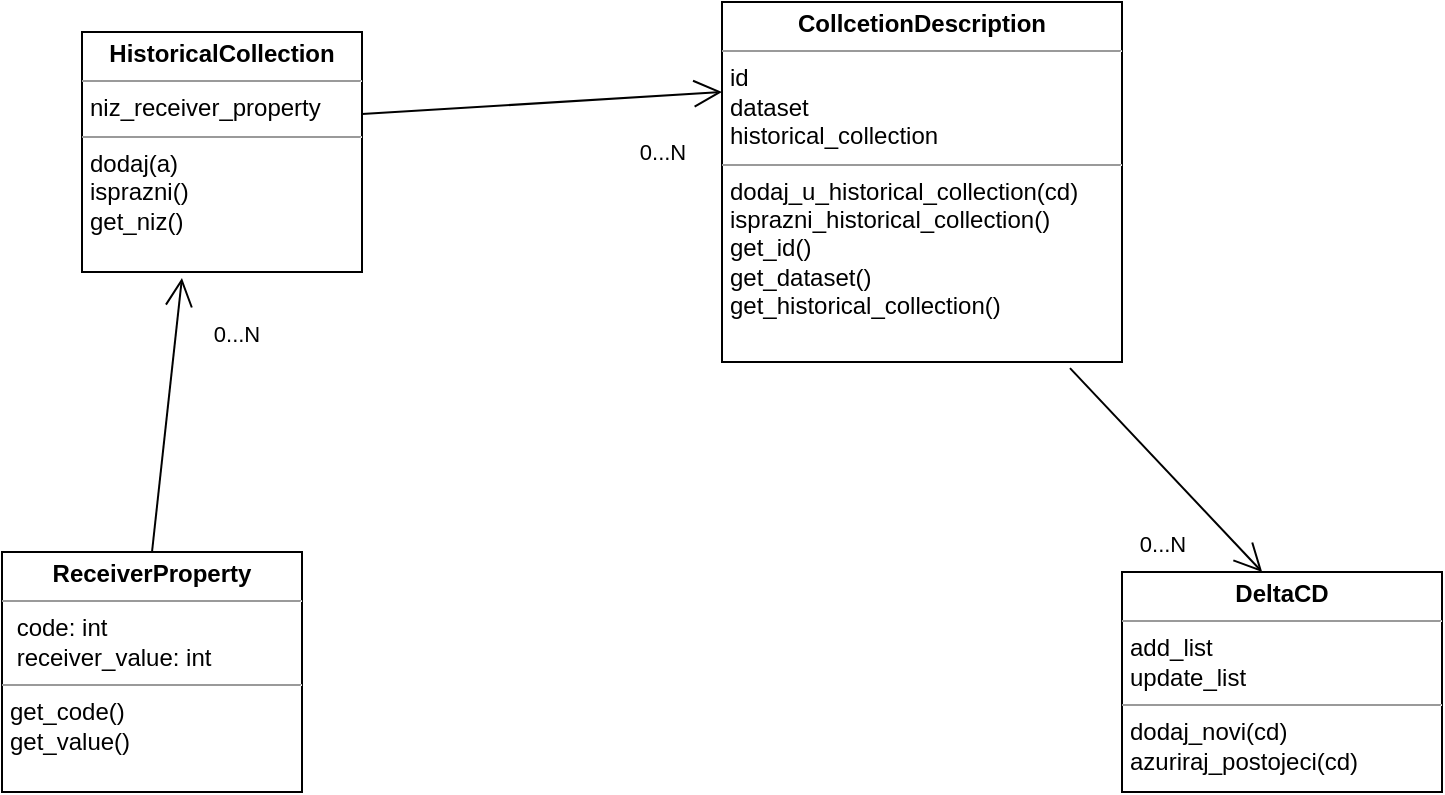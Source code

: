 <mxfile version="20.0.2" type="device"><diagram id="ZED0hQb_fJs-YdCnifR7" name="Page-1"><mxGraphModel dx="1422" dy="752" grid="1" gridSize="10" guides="1" tooltips="1" connect="1" arrows="1" fold="1" page="1" pageScale="1" pageWidth="850" pageHeight="1100" math="0" shadow="0"><root><mxCell id="0"/><mxCell id="1" parent="0"/><mxCell id="5w9-avPTDBvEiJ2vJZRa-2" value="&lt;p style=&quot;margin:0px;margin-top:4px;text-align:center;&quot;&gt;&lt;b&gt;CollcetionDescription&lt;/b&gt;&lt;br&gt;&lt;/p&gt;&lt;hr size=&quot;1&quot;&gt;&lt;p style=&quot;margin:0px;margin-left:4px;&quot;&gt;id&lt;/p&gt;&lt;p style=&quot;margin:0px;margin-left:4px;&quot;&gt;dataset&lt;/p&gt;&lt;p style=&quot;margin:0px;margin-left:4px;&quot;&gt;historical_collection&lt;br&gt;&lt;/p&gt;&lt;hr size=&quot;1&quot;&gt;&lt;p style=&quot;margin:0px;margin-left:4px;&quot;&gt;dodaj_u_historical_collection(cd)&lt;/p&gt;&lt;p style=&quot;margin:0px;margin-left:4px;&quot;&gt;isprazni_historical_collection()&lt;/p&gt;&lt;p style=&quot;margin:0px;margin-left:4px;&quot;&gt;get_id()&lt;/p&gt;&lt;p style=&quot;margin:0px;margin-left:4px;&quot;&gt;get_dataset()&lt;/p&gt;&lt;p style=&quot;margin:0px;margin-left:4px;&quot;&gt;get_historical_collection()&lt;br&gt;&lt;/p&gt;" style="verticalAlign=top;align=left;overflow=fill;fontSize=12;fontFamily=Helvetica;html=1;" vertex="1" parent="1"><mxGeometry x="390" y="65" width="200" height="180" as="geometry"/></mxCell><mxCell id="5w9-avPTDBvEiJ2vJZRa-3" value="&lt;p style=&quot;margin:0px;margin-top:4px;text-align:center;&quot;&gt;&lt;b&gt;ReceiverProperty&lt;/b&gt;&lt;br&gt;&lt;/p&gt;&lt;hr size=&quot;1&quot;&gt;&lt;p style=&quot;margin:0px;margin-left:4px;&quot;&gt;&amp;nbsp;code: int&lt;/p&gt;&lt;p style=&quot;margin:0px;margin-left:4px;&quot;&gt;&amp;nbsp;receiver_value: int&lt;br&gt;&lt;/p&gt;&lt;hr size=&quot;1&quot;&gt;&lt;p style=&quot;margin:0px;margin-left:4px;&quot;&gt;get_code()&lt;/p&gt;&lt;p style=&quot;margin:0px;margin-left:4px;&quot;&gt;get_value()&lt;br&gt;&lt;/p&gt;" style="verticalAlign=top;align=left;overflow=fill;fontSize=12;fontFamily=Helvetica;html=1;" vertex="1" parent="1"><mxGeometry x="30" y="340" width="150" height="120" as="geometry"/></mxCell><mxCell id="5w9-avPTDBvEiJ2vJZRa-4" value="&lt;p style=&quot;margin:0px;margin-top:4px;text-align:center;&quot;&gt;&lt;b&gt;HistoricalCollection&lt;/b&gt;&lt;/p&gt;&lt;hr size=&quot;1&quot;&gt;&lt;p style=&quot;margin:0px;margin-left:4px;&quot;&gt;niz_receiver_property&lt;br&gt;&lt;/p&gt;&lt;hr size=&quot;1&quot;&gt;&lt;p style=&quot;margin:0px;margin-left:4px;&quot;&gt;dodaj(a)&lt;/p&gt;&lt;p style=&quot;margin:0px;margin-left:4px;&quot;&gt;isprazni()&lt;/p&gt;&lt;p style=&quot;margin:0px;margin-left:4px;&quot;&gt;get_niz()&lt;br&gt;&lt;/p&gt;" style="verticalAlign=top;align=left;overflow=fill;fontSize=12;fontFamily=Helvetica;html=1;" vertex="1" parent="1"><mxGeometry x="70" y="80" width="140" height="120" as="geometry"/></mxCell><mxCell id="5w9-avPTDBvEiJ2vJZRa-5" value="&lt;p style=&quot;margin:0px;margin-top:4px;text-align:center;&quot;&gt;&lt;b&gt;DeltaCD&lt;/b&gt;&lt;/p&gt;&lt;hr size=&quot;1&quot;&gt;&lt;p style=&quot;margin:0px;margin-left:4px;&quot;&gt;add_list&lt;/p&gt;&lt;p style=&quot;margin:0px;margin-left:4px;&quot;&gt;update_list&lt;br&gt;&lt;/p&gt;&lt;hr size=&quot;1&quot;&gt;&lt;p style=&quot;margin:0px;margin-left:4px;&quot;&gt;dodaj_novi(cd)&lt;/p&gt;&lt;p style=&quot;margin:0px;margin-left:4px;&quot;&gt;azuriraj_postojeci(cd)&lt;br&gt;&lt;/p&gt;&lt;p style=&quot;margin:0px;margin-left:4px;&quot;&gt;&lt;br&gt;&lt;/p&gt;" style="verticalAlign=top;align=left;overflow=fill;fontSize=12;fontFamily=Helvetica;html=1;" vertex="1" parent="1"><mxGeometry x="590" y="350" width="160" height="110" as="geometry"/></mxCell><mxCell id="5w9-avPTDBvEiJ2vJZRa-6" value="" style="endArrow=open;endFill=1;endSize=12;html=1;rounded=0;exitX=0.5;exitY=0;exitDx=0;exitDy=0;entryX=0.357;entryY=1.025;entryDx=0;entryDy=0;entryPerimeter=0;" edge="1" parent="1" source="5w9-avPTDBvEiJ2vJZRa-3" target="5w9-avPTDBvEiJ2vJZRa-4"><mxGeometry width="160" relative="1" as="geometry"><mxPoint x="130" y="290" as="sourcePoint"/><mxPoint x="290" y="290" as="targetPoint"/></mxGeometry></mxCell><mxCell id="5w9-avPTDBvEiJ2vJZRa-7" value="0...N" style="edgeLabel;html=1;align=center;verticalAlign=middle;resizable=0;points=[];" vertex="1" connectable="0" parent="5w9-avPTDBvEiJ2vJZRa-6"><mxGeometry x="0.447" y="-3" relative="1" as="geometry"><mxPoint x="28" y="-11" as="offset"/></mxGeometry></mxCell><mxCell id="5w9-avPTDBvEiJ2vJZRa-8" value="" style="endArrow=open;endFill=1;endSize=12;html=1;rounded=0;exitX=1;exitY=0.342;exitDx=0;exitDy=0;exitPerimeter=0;entryX=0;entryY=0.25;entryDx=0;entryDy=0;" edge="1" parent="1" source="5w9-avPTDBvEiJ2vJZRa-4" target="5w9-avPTDBvEiJ2vJZRa-2"><mxGeometry width="160" relative="1" as="geometry"><mxPoint x="250" y="280" as="sourcePoint"/><mxPoint x="410" y="280" as="targetPoint"/><Array as="points"/></mxGeometry></mxCell><mxCell id="5w9-avPTDBvEiJ2vJZRa-9" value="0...N" style="edgeLabel;html=1;align=center;verticalAlign=middle;resizable=0;points=[];" vertex="1" connectable="0" parent="5w9-avPTDBvEiJ2vJZRa-8"><mxGeometry x="0.698" y="-2" relative="1" as="geometry"><mxPoint x="-3" y="26" as="offset"/></mxGeometry></mxCell><mxCell id="5w9-avPTDBvEiJ2vJZRa-11" value="" style="endArrow=open;endFill=1;endSize=12;html=1;rounded=0;exitX=0.87;exitY=1.017;exitDx=0;exitDy=0;exitPerimeter=0;entryX=0.438;entryY=0;entryDx=0;entryDy=0;entryPerimeter=0;" edge="1" parent="1" source="5w9-avPTDBvEiJ2vJZRa-2" target="5w9-avPTDBvEiJ2vJZRa-5"><mxGeometry width="160" relative="1" as="geometry"><mxPoint x="340" y="380" as="sourcePoint"/><mxPoint x="500" y="380" as="targetPoint"/></mxGeometry></mxCell><mxCell id="5w9-avPTDBvEiJ2vJZRa-12" value="0...N" style="edgeLabel;html=1;align=center;verticalAlign=middle;resizable=0;points=[];" vertex="1" connectable="0" parent="5w9-avPTDBvEiJ2vJZRa-11"><mxGeometry x="0.697" y="-1" relative="1" as="geometry"><mxPoint x="-35" as="offset"/></mxGeometry></mxCell></root></mxGraphModel></diagram></mxfile>